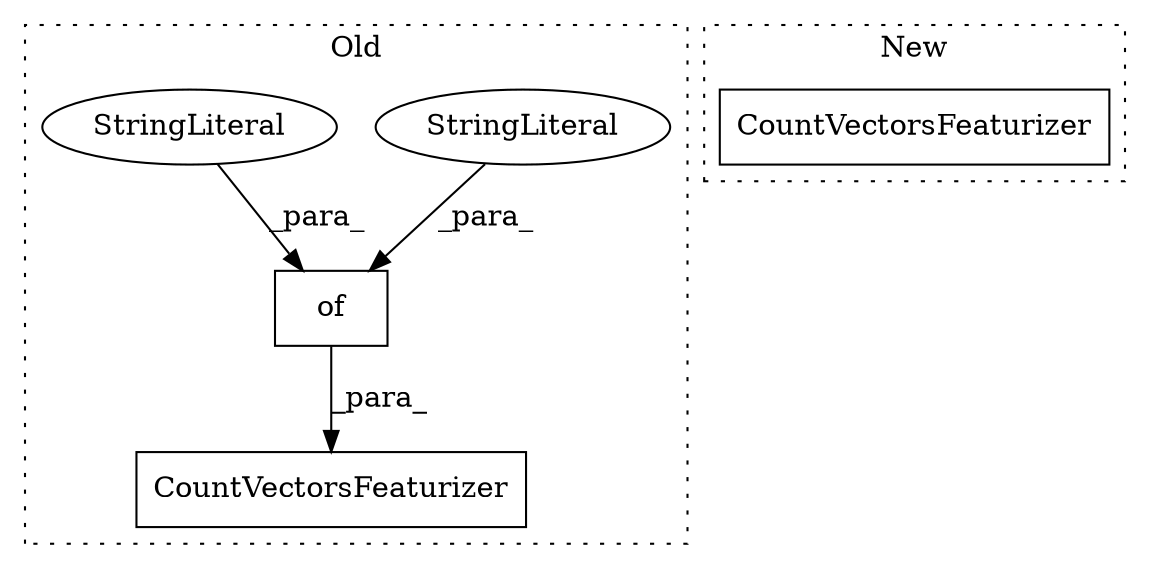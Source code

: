digraph G {
subgraph cluster0 {
1 [label="CountVectorsFeaturizer" a="32" s="833,896" l="23,1" shape="box"];
3 [label="of" a="32" s="860,895" l="3,1" shape="box"];
4 [label="StringLiteral" a="45" s="863" l="15" shape="ellipse"];
5 [label="StringLiteral" a="45" s="879" l="16" shape="ellipse"];
label = "Old";
style="dotted";
}
subgraph cluster1 {
2 [label="CountVectorsFeaturizer" a="32" s="833" l="24" shape="box"];
label = "New";
style="dotted";
}
3 -> 1 [label="_para_"];
4 -> 3 [label="_para_"];
5 -> 3 [label="_para_"];
}